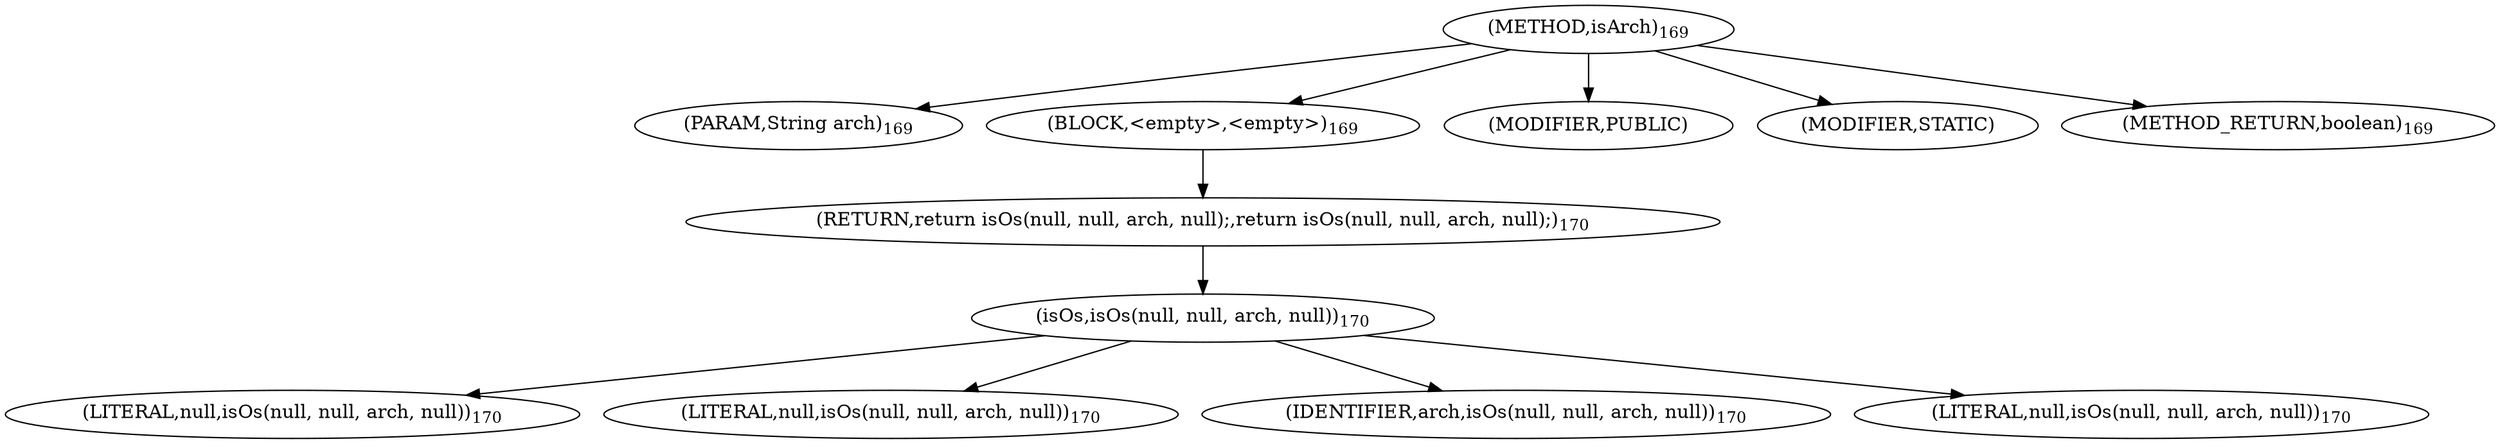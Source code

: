 digraph "isArch" {  
"165" [label = <(METHOD,isArch)<SUB>169</SUB>> ]
"166" [label = <(PARAM,String arch)<SUB>169</SUB>> ]
"167" [label = <(BLOCK,&lt;empty&gt;,&lt;empty&gt;)<SUB>169</SUB>> ]
"168" [label = <(RETURN,return isOs(null, null, arch, null);,return isOs(null, null, arch, null);)<SUB>170</SUB>> ]
"169" [label = <(isOs,isOs(null, null, arch, null))<SUB>170</SUB>> ]
"170" [label = <(LITERAL,null,isOs(null, null, arch, null))<SUB>170</SUB>> ]
"171" [label = <(LITERAL,null,isOs(null, null, arch, null))<SUB>170</SUB>> ]
"172" [label = <(IDENTIFIER,arch,isOs(null, null, arch, null))<SUB>170</SUB>> ]
"173" [label = <(LITERAL,null,isOs(null, null, arch, null))<SUB>170</SUB>> ]
"174" [label = <(MODIFIER,PUBLIC)> ]
"175" [label = <(MODIFIER,STATIC)> ]
"176" [label = <(METHOD_RETURN,boolean)<SUB>169</SUB>> ]
  "165" -> "166" 
  "165" -> "167" 
  "165" -> "174" 
  "165" -> "175" 
  "165" -> "176" 
  "167" -> "168" 
  "168" -> "169" 
  "169" -> "170" 
  "169" -> "171" 
  "169" -> "172" 
  "169" -> "173" 
}
